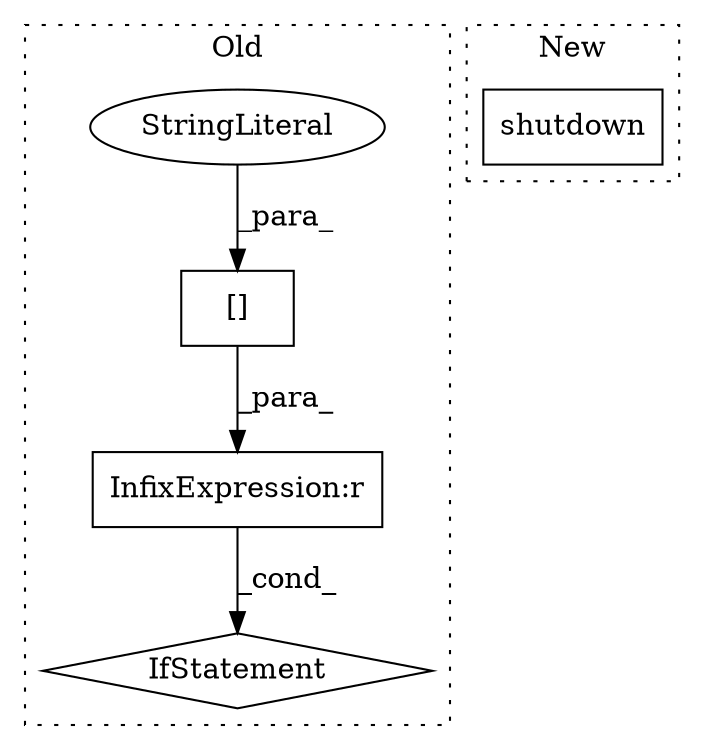 digraph G {
subgraph cluster0 {
1 [label="[]" a="2" s="6855,6871" l="4,1" shape="box"];
3 [label="StringLiteral" a="45" s="6859" l="12" shape="ellipse"];
4 [label="InfixExpression:r" a="27" s="6872" l="3" shape="box"];
5 [label="IfStatement" a="25" s="6850,6908" l="4,2" shape="diamond"];
label = "Old";
style="dotted";
}
subgraph cluster1 {
2 [label="shutdown" a="32" s="7820" l="10" shape="box"];
label = "New";
style="dotted";
}
1 -> 4 [label="_para_"];
3 -> 1 [label="_para_"];
4 -> 5 [label="_cond_"];
}